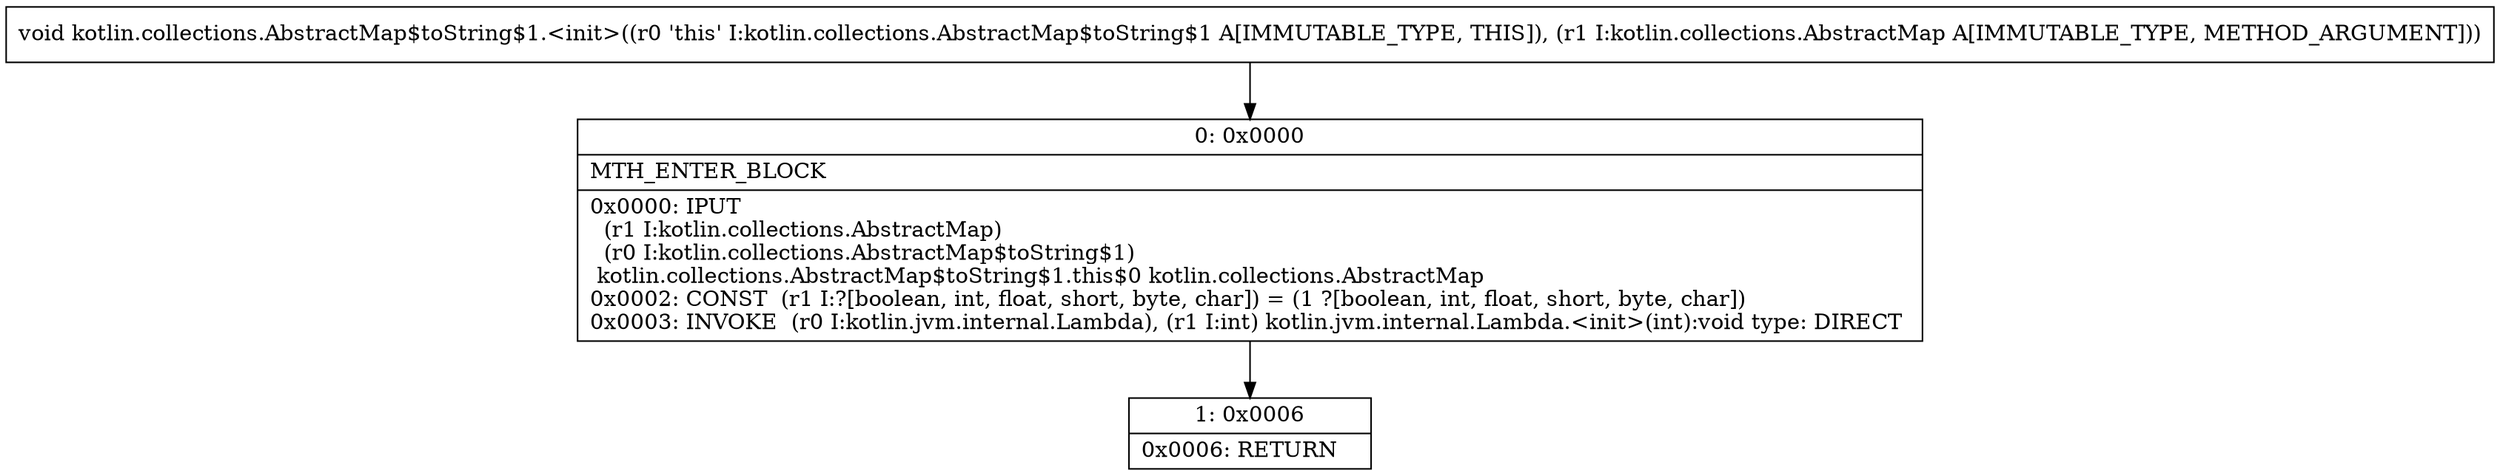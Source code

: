 digraph "CFG forkotlin.collections.AbstractMap$toString$1.\<init\>(Lkotlin\/collections\/AbstractMap;)V" {
Node_0 [shape=record,label="{0\:\ 0x0000|MTH_ENTER_BLOCK\l|0x0000: IPUT  \l  (r1 I:kotlin.collections.AbstractMap)\l  (r0 I:kotlin.collections.AbstractMap$toString$1)\l kotlin.collections.AbstractMap$toString$1.this$0 kotlin.collections.AbstractMap \l0x0002: CONST  (r1 I:?[boolean, int, float, short, byte, char]) = (1 ?[boolean, int, float, short, byte, char]) \l0x0003: INVOKE  (r0 I:kotlin.jvm.internal.Lambda), (r1 I:int) kotlin.jvm.internal.Lambda.\<init\>(int):void type: DIRECT \l}"];
Node_1 [shape=record,label="{1\:\ 0x0006|0x0006: RETURN   \l}"];
MethodNode[shape=record,label="{void kotlin.collections.AbstractMap$toString$1.\<init\>((r0 'this' I:kotlin.collections.AbstractMap$toString$1 A[IMMUTABLE_TYPE, THIS]), (r1 I:kotlin.collections.AbstractMap A[IMMUTABLE_TYPE, METHOD_ARGUMENT])) }"];
MethodNode -> Node_0;
Node_0 -> Node_1;
}

